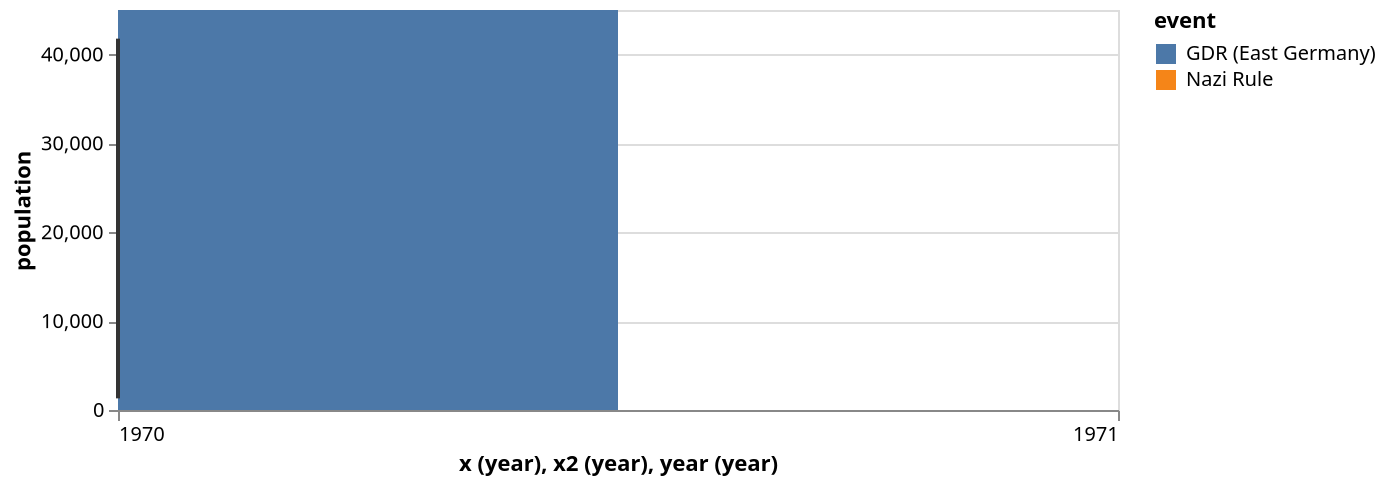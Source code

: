 {
  "$schema": "https://vega.github.io/schema/vega-lite/v2.json",
  "description": "The population of the German city of Falkensee over time",
  "width": 500,
  "data": {
    "values": [
      {"year": 1875,"population": 1309},
      {"year": 1890,"population": 1558},
      {"year": 1910,"population": 4512},
      {"year": 1925,"population": 8180},
      {"year": 1933,"population": 15915},
      {"year": 1939,"population": 24824},
      {"year": 1946,"population": 28275},
      {"year": 1950,"population": 29189},
      {"year": 1964,"population": 29881},
      {"year": 1971,"population": 26007},
      {"year": 1981,"population": 24029},
      {"year": 1985,"population": 23340},
      {"year": 1989,"population": 22307},
      {"year": 1990,"population": 22087},
      {"year": 1991,"population": 22139},
      {"year": 1992,"population": 22105},
      {"year": 1993,"population": 22242},
      {"year": 1994,"population": 22801},
      {"year": 1995,"population": 24273},
      {"year": 1996,"population": 25640},
      {"year": 1997,"population": 27393},
      {"year": 1998,"population": 29505},
      {"year": 1999,"population": 32124},
      {"year": 2000,"population": 33791},
      {"year": 2001,"population": 35297},
      {"year": 2002,"population": 36179},
      {"year": 2003,"population": 36829},
      {"year": 2004,"population": 37493},
      {"year": 2005,"population": 38376},
      {"year": 2006,"population": 39008},
      {"year": 2007,"population": 39366},
      {"year": 2008,"population": 39821},
      {"year": 2009,"population": 40179},
      {"year": 2010,"population": 40511},
      {"year": 2011,"population": 40465},
      {"year": 2012,"population": 40905},
      {"year": 2013,"population": 41258},
      {"year": 2014,"population": 41777}
    ]
  },
  "layer": [
    {
      "mark": "rect",
      "data": {
        "values": [
          {"x": 1933,"x2": 1945,"event": "Nazi Rule"},
          {
            "x": 1948,
            "x2": 1989,
            "event": "GDR (East Germany)"
          }
        ]
      },
      "encoding": {
        "x": {"field": "x","type": "temporal","timeUnit": "year"},
        "x2": {
          "field": "x2",
          "type": "temporal",
          "timeUnit": "year"
        },
        "color": {"field": "event","type": "nominal"}
      }
    },
    {
      "mark": "line",
      "encoding": {
        "x": {
          "field": "year",
          "type": "temporal",
          "timeUnit": "year"
        },
        "y": {"field": "population","type": "quantitative"},
        "color": {"value": "#333"}
      }
    }
  ],
  "config": {"overlay": {"line": true}}
}